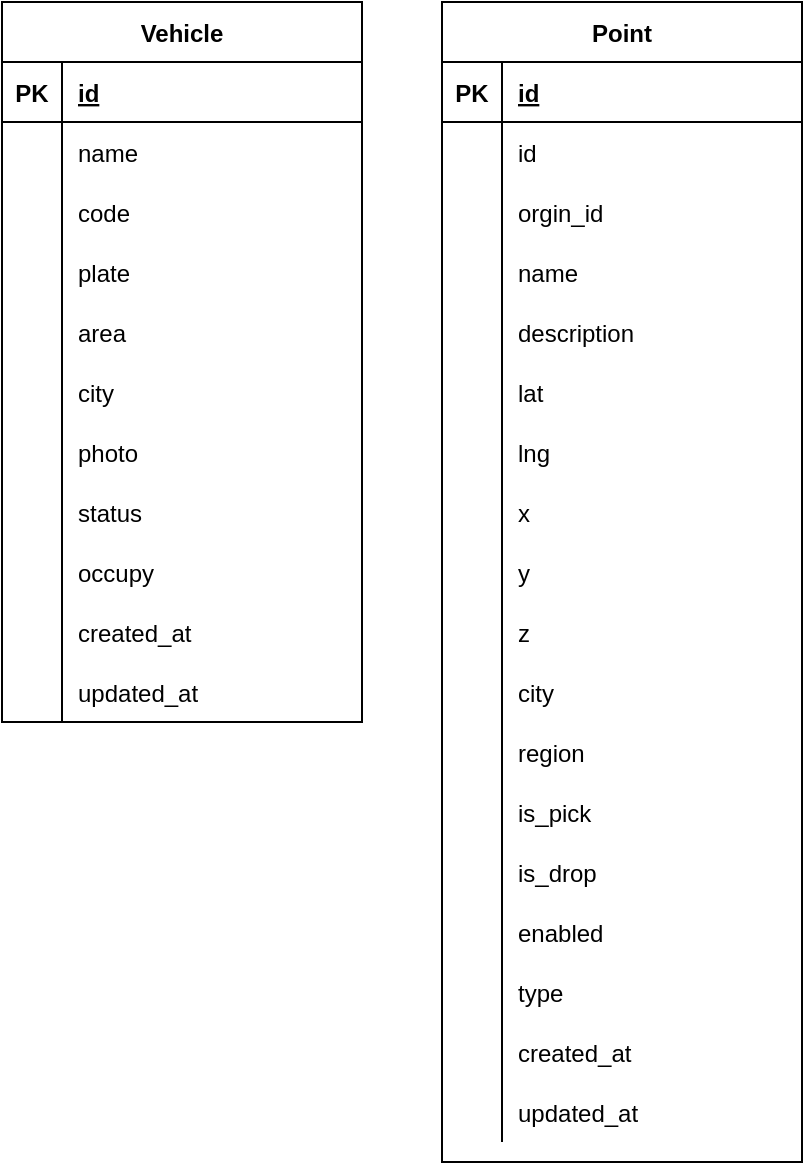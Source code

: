 <mxfile version="13.9.9" type="device"><diagram id="l6-A4_mXkFvyd_G12Gr5" name="Page-1"><mxGraphModel dx="1342" dy="805" grid="1" gridSize="10" guides="1" tooltips="1" connect="1" arrows="1" fold="1" page="1" pageScale="1" pageWidth="827" pageHeight="1169" math="0" shadow="0"><root><mxCell id="0"/><mxCell id="1" parent="0"/><mxCell id="lDXIzcax4NrUWh7Z8lVg-2" value="Vehicle" style="shape=table;startSize=30;container=1;collapsible=1;childLayout=tableLayout;fixedRows=1;rowLines=0;fontStyle=1;align=center;resizeLast=1;" vertex="1" parent="1"><mxGeometry x="300" y="40" width="180" height="360" as="geometry"/></mxCell><mxCell id="lDXIzcax4NrUWh7Z8lVg-3" value="" style="shape=partialRectangle;collapsible=0;dropTarget=0;pointerEvents=0;fillColor=none;top=0;left=0;bottom=1;right=0;points=[[0,0.5],[1,0.5]];portConstraint=eastwest;" vertex="1" parent="lDXIzcax4NrUWh7Z8lVg-2"><mxGeometry y="30" width="180" height="30" as="geometry"/></mxCell><mxCell id="lDXIzcax4NrUWh7Z8lVg-4" value="PK" style="shape=partialRectangle;connectable=0;fillColor=none;top=0;left=0;bottom=0;right=0;fontStyle=1;overflow=hidden;" vertex="1" parent="lDXIzcax4NrUWh7Z8lVg-3"><mxGeometry width="30" height="30" as="geometry"/></mxCell><mxCell id="lDXIzcax4NrUWh7Z8lVg-5" value="id" style="shape=partialRectangle;connectable=0;fillColor=none;top=0;left=0;bottom=0;right=0;align=left;spacingLeft=6;fontStyle=5;overflow=hidden;" vertex="1" parent="lDXIzcax4NrUWh7Z8lVg-3"><mxGeometry x="30" width="150" height="30" as="geometry"/></mxCell><mxCell id="lDXIzcax4NrUWh7Z8lVg-6" value="" style="shape=partialRectangle;collapsible=0;dropTarget=0;pointerEvents=0;fillColor=none;top=0;left=0;bottom=0;right=0;points=[[0,0.5],[1,0.5]];portConstraint=eastwest;" vertex="1" parent="lDXIzcax4NrUWh7Z8lVg-2"><mxGeometry y="60" width="180" height="30" as="geometry"/></mxCell><mxCell id="lDXIzcax4NrUWh7Z8lVg-7" value="" style="shape=partialRectangle;connectable=0;fillColor=none;top=0;left=0;bottom=0;right=0;editable=1;overflow=hidden;" vertex="1" parent="lDXIzcax4NrUWh7Z8lVg-6"><mxGeometry width="30" height="30" as="geometry"/></mxCell><mxCell id="lDXIzcax4NrUWh7Z8lVg-8" value="name" style="shape=partialRectangle;connectable=0;fillColor=none;top=0;left=0;bottom=0;right=0;align=left;spacingLeft=6;overflow=hidden;" vertex="1" parent="lDXIzcax4NrUWh7Z8lVg-6"><mxGeometry x="30" width="150" height="30" as="geometry"/></mxCell><mxCell id="lDXIzcax4NrUWh7Z8lVg-9" value="" style="shape=partialRectangle;collapsible=0;dropTarget=0;pointerEvents=0;fillColor=none;top=0;left=0;bottom=0;right=0;points=[[0,0.5],[1,0.5]];portConstraint=eastwest;" vertex="1" parent="lDXIzcax4NrUWh7Z8lVg-2"><mxGeometry y="90" width="180" height="30" as="geometry"/></mxCell><mxCell id="lDXIzcax4NrUWh7Z8lVg-10" value="" style="shape=partialRectangle;connectable=0;fillColor=none;top=0;left=0;bottom=0;right=0;editable=1;overflow=hidden;" vertex="1" parent="lDXIzcax4NrUWh7Z8lVg-9"><mxGeometry width="30" height="30" as="geometry"/></mxCell><mxCell id="lDXIzcax4NrUWh7Z8lVg-11" value="code" style="shape=partialRectangle;connectable=0;fillColor=none;top=0;left=0;bottom=0;right=0;align=left;spacingLeft=6;overflow=hidden;" vertex="1" parent="lDXIzcax4NrUWh7Z8lVg-9"><mxGeometry x="30" width="150" height="30" as="geometry"/></mxCell><mxCell id="lDXIzcax4NrUWh7Z8lVg-12" value="" style="shape=partialRectangle;collapsible=0;dropTarget=0;pointerEvents=0;fillColor=none;top=0;left=0;bottom=0;right=0;points=[[0,0.5],[1,0.5]];portConstraint=eastwest;" vertex="1" parent="lDXIzcax4NrUWh7Z8lVg-2"><mxGeometry y="120" width="180" height="30" as="geometry"/></mxCell><mxCell id="lDXIzcax4NrUWh7Z8lVg-13" value="" style="shape=partialRectangle;connectable=0;fillColor=none;top=0;left=0;bottom=0;right=0;editable=1;overflow=hidden;" vertex="1" parent="lDXIzcax4NrUWh7Z8lVg-12"><mxGeometry width="30" height="30" as="geometry"/></mxCell><mxCell id="lDXIzcax4NrUWh7Z8lVg-14" value="plate" style="shape=partialRectangle;connectable=0;fillColor=none;top=0;left=0;bottom=0;right=0;align=left;spacingLeft=6;overflow=hidden;" vertex="1" parent="lDXIzcax4NrUWh7Z8lVg-12"><mxGeometry x="30" width="150" height="30" as="geometry"/></mxCell><mxCell id="lDXIzcax4NrUWh7Z8lVg-20" value="" style="shape=partialRectangle;collapsible=0;dropTarget=0;pointerEvents=0;fillColor=none;top=0;left=0;bottom=0;right=0;points=[[0,0.5],[1,0.5]];portConstraint=eastwest;" vertex="1" parent="lDXIzcax4NrUWh7Z8lVg-2"><mxGeometry y="150" width="180" height="30" as="geometry"/></mxCell><mxCell id="lDXIzcax4NrUWh7Z8lVg-21" value="" style="shape=partialRectangle;connectable=0;fillColor=none;top=0;left=0;bottom=0;right=0;editable=1;overflow=hidden;" vertex="1" parent="lDXIzcax4NrUWh7Z8lVg-20"><mxGeometry width="30" height="30" as="geometry"/></mxCell><mxCell id="lDXIzcax4NrUWh7Z8lVg-22" value="area" style="shape=partialRectangle;connectable=0;fillColor=none;top=0;left=0;bottom=0;right=0;align=left;spacingLeft=6;overflow=hidden;" vertex="1" parent="lDXIzcax4NrUWh7Z8lVg-20"><mxGeometry x="30" width="150" height="30" as="geometry"/></mxCell><mxCell id="lDXIzcax4NrUWh7Z8lVg-46" value="" style="shape=partialRectangle;collapsible=0;dropTarget=0;pointerEvents=0;fillColor=none;top=0;left=0;bottom=0;right=0;points=[[0,0.5],[1,0.5]];portConstraint=eastwest;" vertex="1" parent="lDXIzcax4NrUWh7Z8lVg-2"><mxGeometry y="180" width="180" height="30" as="geometry"/></mxCell><mxCell id="lDXIzcax4NrUWh7Z8lVg-47" value="" style="shape=partialRectangle;connectable=0;fillColor=none;top=0;left=0;bottom=0;right=0;editable=1;overflow=hidden;" vertex="1" parent="lDXIzcax4NrUWh7Z8lVg-46"><mxGeometry width="30" height="30" as="geometry"/></mxCell><mxCell id="lDXIzcax4NrUWh7Z8lVg-48" value="city" style="shape=partialRectangle;connectable=0;fillColor=none;top=0;left=0;bottom=0;right=0;align=left;spacingLeft=6;overflow=hidden;" vertex="1" parent="lDXIzcax4NrUWh7Z8lVg-46"><mxGeometry x="30" width="150" height="30" as="geometry"/></mxCell><mxCell id="lDXIzcax4NrUWh7Z8lVg-61" value="" style="shape=partialRectangle;collapsible=0;dropTarget=0;pointerEvents=0;fillColor=none;top=0;left=0;bottom=0;right=0;points=[[0,0.5],[1,0.5]];portConstraint=eastwest;" vertex="1" parent="lDXIzcax4NrUWh7Z8lVg-2"><mxGeometry y="210" width="180" height="30" as="geometry"/></mxCell><mxCell id="lDXIzcax4NrUWh7Z8lVg-62" value="" style="shape=partialRectangle;connectable=0;fillColor=none;top=0;left=0;bottom=0;right=0;editable=1;overflow=hidden;" vertex="1" parent="lDXIzcax4NrUWh7Z8lVg-61"><mxGeometry width="30" height="30" as="geometry"/></mxCell><mxCell id="lDXIzcax4NrUWh7Z8lVg-63" value="photo" style="shape=partialRectangle;connectable=0;fillColor=none;top=0;left=0;bottom=0;right=0;align=left;spacingLeft=6;overflow=hidden;" vertex="1" parent="lDXIzcax4NrUWh7Z8lVg-61"><mxGeometry x="30" width="150" height="30" as="geometry"/></mxCell><mxCell id="lDXIzcax4NrUWh7Z8lVg-49" value="" style="shape=partialRectangle;collapsible=0;dropTarget=0;pointerEvents=0;fillColor=none;top=0;left=0;bottom=0;right=0;points=[[0,0.5],[1,0.5]];portConstraint=eastwest;" vertex="1" parent="lDXIzcax4NrUWh7Z8lVg-2"><mxGeometry y="240" width="180" height="30" as="geometry"/></mxCell><mxCell id="lDXIzcax4NrUWh7Z8lVg-50" value="" style="shape=partialRectangle;connectable=0;fillColor=none;top=0;left=0;bottom=0;right=0;editable=1;overflow=hidden;" vertex="1" parent="lDXIzcax4NrUWh7Z8lVg-49"><mxGeometry width="30" height="30" as="geometry"/></mxCell><mxCell id="lDXIzcax4NrUWh7Z8lVg-51" value="status" style="shape=partialRectangle;connectable=0;fillColor=none;top=0;left=0;bottom=0;right=0;align=left;spacingLeft=6;overflow=hidden;" vertex="1" parent="lDXIzcax4NrUWh7Z8lVg-49"><mxGeometry x="30" width="150" height="30" as="geometry"/></mxCell><mxCell id="lDXIzcax4NrUWh7Z8lVg-52" value="" style="shape=partialRectangle;collapsible=0;dropTarget=0;pointerEvents=0;fillColor=none;top=0;left=0;bottom=0;right=0;points=[[0,0.5],[1,0.5]];portConstraint=eastwest;" vertex="1" parent="lDXIzcax4NrUWh7Z8lVg-2"><mxGeometry y="270" width="180" height="30" as="geometry"/></mxCell><mxCell id="lDXIzcax4NrUWh7Z8lVg-53" value="" style="shape=partialRectangle;connectable=0;fillColor=none;top=0;left=0;bottom=0;right=0;editable=1;overflow=hidden;" vertex="1" parent="lDXIzcax4NrUWh7Z8lVg-52"><mxGeometry width="30" height="30" as="geometry"/></mxCell><mxCell id="lDXIzcax4NrUWh7Z8lVg-54" value="occupy" style="shape=partialRectangle;connectable=0;fillColor=none;top=0;left=0;bottom=0;right=0;align=left;spacingLeft=6;overflow=hidden;" vertex="1" parent="lDXIzcax4NrUWh7Z8lVg-52"><mxGeometry x="30" width="150" height="30" as="geometry"/></mxCell><mxCell id="lDXIzcax4NrUWh7Z8lVg-55" value="" style="shape=partialRectangle;collapsible=0;dropTarget=0;pointerEvents=0;fillColor=none;top=0;left=0;bottom=0;right=0;points=[[0,0.5],[1,0.5]];portConstraint=eastwest;" vertex="1" parent="lDXIzcax4NrUWh7Z8lVg-2"><mxGeometry y="300" width="180" height="30" as="geometry"/></mxCell><mxCell id="lDXIzcax4NrUWh7Z8lVg-56" value="" style="shape=partialRectangle;connectable=0;fillColor=none;top=0;left=0;bottom=0;right=0;editable=1;overflow=hidden;" vertex="1" parent="lDXIzcax4NrUWh7Z8lVg-55"><mxGeometry width="30" height="30" as="geometry"/></mxCell><mxCell id="lDXIzcax4NrUWh7Z8lVg-57" value="created_at" style="shape=partialRectangle;connectable=0;fillColor=none;top=0;left=0;bottom=0;right=0;align=left;spacingLeft=6;overflow=hidden;" vertex="1" parent="lDXIzcax4NrUWh7Z8lVg-55"><mxGeometry x="30" width="150" height="30" as="geometry"/></mxCell><mxCell id="lDXIzcax4NrUWh7Z8lVg-58" value="" style="shape=partialRectangle;collapsible=0;dropTarget=0;pointerEvents=0;fillColor=none;top=0;left=0;bottom=0;right=0;points=[[0,0.5],[1,0.5]];portConstraint=eastwest;" vertex="1" parent="lDXIzcax4NrUWh7Z8lVg-2"><mxGeometry y="330" width="180" height="30" as="geometry"/></mxCell><mxCell id="lDXIzcax4NrUWh7Z8lVg-59" value="" style="shape=partialRectangle;connectable=0;fillColor=none;top=0;left=0;bottom=0;right=0;editable=1;overflow=hidden;" vertex="1" parent="lDXIzcax4NrUWh7Z8lVg-58"><mxGeometry width="30" height="30" as="geometry"/></mxCell><mxCell id="lDXIzcax4NrUWh7Z8lVg-60" value="updated_at" style="shape=partialRectangle;connectable=0;fillColor=none;top=0;left=0;bottom=0;right=0;align=left;spacingLeft=6;overflow=hidden;" vertex="1" parent="lDXIzcax4NrUWh7Z8lVg-58"><mxGeometry x="30" width="150" height="30" as="geometry"/></mxCell><mxCell id="lDXIzcax4NrUWh7Z8lVg-64" value="Point" style="shape=table;startSize=30;container=1;collapsible=1;childLayout=tableLayout;fixedRows=1;rowLines=0;fontStyle=1;align=center;resizeLast=1;" vertex="1" parent="1"><mxGeometry x="520" y="40" width="180" height="580" as="geometry"/></mxCell><mxCell id="lDXIzcax4NrUWh7Z8lVg-65" value="" style="shape=partialRectangle;collapsible=0;dropTarget=0;pointerEvents=0;fillColor=none;top=0;left=0;bottom=1;right=0;points=[[0,0.5],[1,0.5]];portConstraint=eastwest;" vertex="1" parent="lDXIzcax4NrUWh7Z8lVg-64"><mxGeometry y="30" width="180" height="30" as="geometry"/></mxCell><mxCell id="lDXIzcax4NrUWh7Z8lVg-66" value="PK" style="shape=partialRectangle;connectable=0;fillColor=none;top=0;left=0;bottom=0;right=0;fontStyle=1;overflow=hidden;" vertex="1" parent="lDXIzcax4NrUWh7Z8lVg-65"><mxGeometry width="30" height="30" as="geometry"/></mxCell><mxCell id="lDXIzcax4NrUWh7Z8lVg-67" value="id" style="shape=partialRectangle;connectable=0;fillColor=none;top=0;left=0;bottom=0;right=0;align=left;spacingLeft=6;fontStyle=5;overflow=hidden;" vertex="1" parent="lDXIzcax4NrUWh7Z8lVg-65"><mxGeometry x="30" width="150" height="30" as="geometry"/></mxCell><mxCell id="lDXIzcax4NrUWh7Z8lVg-68" value="" style="shape=partialRectangle;collapsible=0;dropTarget=0;pointerEvents=0;fillColor=none;top=0;left=0;bottom=0;right=0;points=[[0,0.5],[1,0.5]];portConstraint=eastwest;" vertex="1" parent="lDXIzcax4NrUWh7Z8lVg-64"><mxGeometry y="60" width="180" height="30" as="geometry"/></mxCell><mxCell id="lDXIzcax4NrUWh7Z8lVg-69" value="" style="shape=partialRectangle;connectable=0;fillColor=none;top=0;left=0;bottom=0;right=0;editable=1;overflow=hidden;" vertex="1" parent="lDXIzcax4NrUWh7Z8lVg-68"><mxGeometry width="30" height="30" as="geometry"/></mxCell><mxCell id="lDXIzcax4NrUWh7Z8lVg-70" value="id" style="shape=partialRectangle;connectable=0;fillColor=none;top=0;left=0;bottom=0;right=0;align=left;spacingLeft=6;overflow=hidden;" vertex="1" parent="lDXIzcax4NrUWh7Z8lVg-68"><mxGeometry x="30" width="150" height="30" as="geometry"/></mxCell><mxCell id="lDXIzcax4NrUWh7Z8lVg-107" value="" style="shape=partialRectangle;collapsible=0;dropTarget=0;pointerEvents=0;fillColor=none;top=0;left=0;bottom=0;right=0;points=[[0,0.5],[1,0.5]];portConstraint=eastwest;" vertex="1" parent="lDXIzcax4NrUWh7Z8lVg-64"><mxGeometry y="90" width="180" height="30" as="geometry"/></mxCell><mxCell id="lDXIzcax4NrUWh7Z8lVg-108" value="" style="shape=partialRectangle;connectable=0;fillColor=none;top=0;left=0;bottom=0;right=0;editable=1;overflow=hidden;" vertex="1" parent="lDXIzcax4NrUWh7Z8lVg-107"><mxGeometry width="30" height="30" as="geometry"/></mxCell><mxCell id="lDXIzcax4NrUWh7Z8lVg-109" value="orgin_id" style="shape=partialRectangle;connectable=0;fillColor=none;top=0;left=0;bottom=0;right=0;align=left;spacingLeft=6;overflow=hidden;" vertex="1" parent="lDXIzcax4NrUWh7Z8lVg-107"><mxGeometry x="30" width="150" height="30" as="geometry"/></mxCell><mxCell id="lDXIzcax4NrUWh7Z8lVg-71" value="" style="shape=partialRectangle;collapsible=0;dropTarget=0;pointerEvents=0;fillColor=none;top=0;left=0;bottom=0;right=0;points=[[0,0.5],[1,0.5]];portConstraint=eastwest;" vertex="1" parent="lDXIzcax4NrUWh7Z8lVg-64"><mxGeometry y="120" width="180" height="30" as="geometry"/></mxCell><mxCell id="lDXIzcax4NrUWh7Z8lVg-72" value="" style="shape=partialRectangle;connectable=0;fillColor=none;top=0;left=0;bottom=0;right=0;editable=1;overflow=hidden;" vertex="1" parent="lDXIzcax4NrUWh7Z8lVg-71"><mxGeometry width="30" height="30" as="geometry"/></mxCell><mxCell id="lDXIzcax4NrUWh7Z8lVg-73" value="name" style="shape=partialRectangle;connectable=0;fillColor=none;top=0;left=0;bottom=0;right=0;align=left;spacingLeft=6;overflow=hidden;" vertex="1" parent="lDXIzcax4NrUWh7Z8lVg-71"><mxGeometry x="30" width="150" height="30" as="geometry"/></mxCell><mxCell id="lDXIzcax4NrUWh7Z8lVg-74" value="" style="shape=partialRectangle;collapsible=0;dropTarget=0;pointerEvents=0;fillColor=none;top=0;left=0;bottom=0;right=0;points=[[0,0.5],[1,0.5]];portConstraint=eastwest;" vertex="1" parent="lDXIzcax4NrUWh7Z8lVg-64"><mxGeometry y="150" width="180" height="30" as="geometry"/></mxCell><mxCell id="lDXIzcax4NrUWh7Z8lVg-75" value="" style="shape=partialRectangle;connectable=0;fillColor=none;top=0;left=0;bottom=0;right=0;editable=1;overflow=hidden;" vertex="1" parent="lDXIzcax4NrUWh7Z8lVg-74"><mxGeometry width="30" height="30" as="geometry"/></mxCell><mxCell id="lDXIzcax4NrUWh7Z8lVg-76" value="description" style="shape=partialRectangle;connectable=0;fillColor=none;top=0;left=0;bottom=0;right=0;align=left;spacingLeft=6;overflow=hidden;" vertex="1" parent="lDXIzcax4NrUWh7Z8lVg-74"><mxGeometry x="30" width="150" height="30" as="geometry"/></mxCell><mxCell id="lDXIzcax4NrUWh7Z8lVg-77" value="" style="shape=partialRectangle;collapsible=0;dropTarget=0;pointerEvents=0;fillColor=none;top=0;left=0;bottom=0;right=0;points=[[0,0.5],[1,0.5]];portConstraint=eastwest;" vertex="1" parent="lDXIzcax4NrUWh7Z8lVg-64"><mxGeometry y="180" width="180" height="30" as="geometry"/></mxCell><mxCell id="lDXIzcax4NrUWh7Z8lVg-78" value="" style="shape=partialRectangle;connectable=0;fillColor=none;top=0;left=0;bottom=0;right=0;editable=1;overflow=hidden;" vertex="1" parent="lDXIzcax4NrUWh7Z8lVg-77"><mxGeometry width="30" height="30" as="geometry"/></mxCell><mxCell id="lDXIzcax4NrUWh7Z8lVg-79" value="lat" style="shape=partialRectangle;connectable=0;fillColor=none;top=0;left=0;bottom=0;right=0;align=left;spacingLeft=6;overflow=hidden;" vertex="1" parent="lDXIzcax4NrUWh7Z8lVg-77"><mxGeometry x="30" width="150" height="30" as="geometry"/></mxCell><mxCell id="lDXIzcax4NrUWh7Z8lVg-80" value="" style="shape=partialRectangle;collapsible=0;dropTarget=0;pointerEvents=0;fillColor=none;top=0;left=0;bottom=0;right=0;points=[[0,0.5],[1,0.5]];portConstraint=eastwest;" vertex="1" parent="lDXIzcax4NrUWh7Z8lVg-64"><mxGeometry y="210" width="180" height="30" as="geometry"/></mxCell><mxCell id="lDXIzcax4NrUWh7Z8lVg-81" value="" style="shape=partialRectangle;connectable=0;fillColor=none;top=0;left=0;bottom=0;right=0;editable=1;overflow=hidden;" vertex="1" parent="lDXIzcax4NrUWh7Z8lVg-80"><mxGeometry width="30" height="30" as="geometry"/></mxCell><mxCell id="lDXIzcax4NrUWh7Z8lVg-82" value="lng" style="shape=partialRectangle;connectable=0;fillColor=none;top=0;left=0;bottom=0;right=0;align=left;spacingLeft=6;overflow=hidden;" vertex="1" parent="lDXIzcax4NrUWh7Z8lVg-80"><mxGeometry x="30" width="150" height="30" as="geometry"/></mxCell><mxCell id="lDXIzcax4NrUWh7Z8lVg-83" value="" style="shape=partialRectangle;collapsible=0;dropTarget=0;pointerEvents=0;fillColor=none;top=0;left=0;bottom=0;right=0;points=[[0,0.5],[1,0.5]];portConstraint=eastwest;" vertex="1" parent="lDXIzcax4NrUWh7Z8lVg-64"><mxGeometry y="240" width="180" height="30" as="geometry"/></mxCell><mxCell id="lDXIzcax4NrUWh7Z8lVg-84" value="" style="shape=partialRectangle;connectable=0;fillColor=none;top=0;left=0;bottom=0;right=0;editable=1;overflow=hidden;" vertex="1" parent="lDXIzcax4NrUWh7Z8lVg-83"><mxGeometry width="30" height="30" as="geometry"/></mxCell><mxCell id="lDXIzcax4NrUWh7Z8lVg-85" value="x" style="shape=partialRectangle;connectable=0;fillColor=none;top=0;left=0;bottom=0;right=0;align=left;spacingLeft=6;overflow=hidden;" vertex="1" parent="lDXIzcax4NrUWh7Z8lVg-83"><mxGeometry x="30" width="150" height="30" as="geometry"/></mxCell><mxCell id="lDXIzcax4NrUWh7Z8lVg-86" value="" style="shape=partialRectangle;collapsible=0;dropTarget=0;pointerEvents=0;fillColor=none;top=0;left=0;bottom=0;right=0;points=[[0,0.5],[1,0.5]];portConstraint=eastwest;" vertex="1" parent="lDXIzcax4NrUWh7Z8lVg-64"><mxGeometry y="270" width="180" height="30" as="geometry"/></mxCell><mxCell id="lDXIzcax4NrUWh7Z8lVg-87" value="" style="shape=partialRectangle;connectable=0;fillColor=none;top=0;left=0;bottom=0;right=0;editable=1;overflow=hidden;" vertex="1" parent="lDXIzcax4NrUWh7Z8lVg-86"><mxGeometry width="30" height="30" as="geometry"/></mxCell><mxCell id="lDXIzcax4NrUWh7Z8lVg-88" value="y" style="shape=partialRectangle;connectable=0;fillColor=none;top=0;left=0;bottom=0;right=0;align=left;spacingLeft=6;overflow=hidden;" vertex="1" parent="lDXIzcax4NrUWh7Z8lVg-86"><mxGeometry x="30" width="150" height="30" as="geometry"/></mxCell><mxCell id="lDXIzcax4NrUWh7Z8lVg-89" value="" style="shape=partialRectangle;collapsible=0;dropTarget=0;pointerEvents=0;fillColor=none;top=0;left=0;bottom=0;right=0;points=[[0,0.5],[1,0.5]];portConstraint=eastwest;" vertex="1" parent="lDXIzcax4NrUWh7Z8lVg-64"><mxGeometry y="300" width="180" height="30" as="geometry"/></mxCell><mxCell id="lDXIzcax4NrUWh7Z8lVg-90" value="" style="shape=partialRectangle;connectable=0;fillColor=none;top=0;left=0;bottom=0;right=0;editable=1;overflow=hidden;" vertex="1" parent="lDXIzcax4NrUWh7Z8lVg-89"><mxGeometry width="30" height="30" as="geometry"/></mxCell><mxCell id="lDXIzcax4NrUWh7Z8lVg-91" value="z" style="shape=partialRectangle;connectable=0;fillColor=none;top=0;left=0;bottom=0;right=0;align=left;spacingLeft=6;overflow=hidden;" vertex="1" parent="lDXIzcax4NrUWh7Z8lVg-89"><mxGeometry x="30" width="150" height="30" as="geometry"/></mxCell><mxCell id="lDXIzcax4NrUWh7Z8lVg-92" value="" style="shape=partialRectangle;collapsible=0;dropTarget=0;pointerEvents=0;fillColor=none;top=0;left=0;bottom=0;right=0;points=[[0,0.5],[1,0.5]];portConstraint=eastwest;" vertex="1" parent="lDXIzcax4NrUWh7Z8lVg-64"><mxGeometry y="330" width="180" height="30" as="geometry"/></mxCell><mxCell id="lDXIzcax4NrUWh7Z8lVg-93" value="" style="shape=partialRectangle;connectable=0;fillColor=none;top=0;left=0;bottom=0;right=0;editable=1;overflow=hidden;" vertex="1" parent="lDXIzcax4NrUWh7Z8lVg-92"><mxGeometry width="30" height="30" as="geometry"/></mxCell><mxCell id="lDXIzcax4NrUWh7Z8lVg-94" value="city" style="shape=partialRectangle;connectable=0;fillColor=none;top=0;left=0;bottom=0;right=0;align=left;spacingLeft=6;overflow=hidden;" vertex="1" parent="lDXIzcax4NrUWh7Z8lVg-92"><mxGeometry x="30" width="150" height="30" as="geometry"/></mxCell><mxCell id="lDXIzcax4NrUWh7Z8lVg-95" value="" style="shape=partialRectangle;collapsible=0;dropTarget=0;pointerEvents=0;fillColor=none;top=0;left=0;bottom=0;right=0;points=[[0,0.5],[1,0.5]];portConstraint=eastwest;" vertex="1" parent="lDXIzcax4NrUWh7Z8lVg-64"><mxGeometry y="360" width="180" height="30" as="geometry"/></mxCell><mxCell id="lDXIzcax4NrUWh7Z8lVg-96" value="" style="shape=partialRectangle;connectable=0;fillColor=none;top=0;left=0;bottom=0;right=0;editable=1;overflow=hidden;" vertex="1" parent="lDXIzcax4NrUWh7Z8lVg-95"><mxGeometry width="30" height="30" as="geometry"/></mxCell><mxCell id="lDXIzcax4NrUWh7Z8lVg-97" value="region" style="shape=partialRectangle;connectable=0;fillColor=none;top=0;left=0;bottom=0;right=0;align=left;spacingLeft=6;overflow=hidden;" vertex="1" parent="lDXIzcax4NrUWh7Z8lVg-95"><mxGeometry x="30" width="150" height="30" as="geometry"/></mxCell><mxCell id="lDXIzcax4NrUWh7Z8lVg-116" value="" style="shape=partialRectangle;collapsible=0;dropTarget=0;pointerEvents=0;fillColor=none;top=0;left=0;bottom=0;right=0;points=[[0,0.5],[1,0.5]];portConstraint=eastwest;" vertex="1" parent="lDXIzcax4NrUWh7Z8lVg-64"><mxGeometry y="390" width="180" height="30" as="geometry"/></mxCell><mxCell id="lDXIzcax4NrUWh7Z8lVg-117" value="" style="shape=partialRectangle;connectable=0;fillColor=none;top=0;left=0;bottom=0;right=0;editable=1;overflow=hidden;" vertex="1" parent="lDXIzcax4NrUWh7Z8lVg-116"><mxGeometry width="30" height="30" as="geometry"/></mxCell><mxCell id="lDXIzcax4NrUWh7Z8lVg-118" value="is_pick" style="shape=partialRectangle;connectable=0;fillColor=none;top=0;left=0;bottom=0;right=0;align=left;spacingLeft=6;overflow=hidden;" vertex="1" parent="lDXIzcax4NrUWh7Z8lVg-116"><mxGeometry x="30" width="150" height="30" as="geometry"/></mxCell><mxCell id="lDXIzcax4NrUWh7Z8lVg-119" value="" style="shape=partialRectangle;collapsible=0;dropTarget=0;pointerEvents=0;fillColor=none;top=0;left=0;bottom=0;right=0;points=[[0,0.5],[1,0.5]];portConstraint=eastwest;" vertex="1" parent="lDXIzcax4NrUWh7Z8lVg-64"><mxGeometry y="420" width="180" height="30" as="geometry"/></mxCell><mxCell id="lDXIzcax4NrUWh7Z8lVg-120" value="" style="shape=partialRectangle;connectable=0;fillColor=none;top=0;left=0;bottom=0;right=0;editable=1;overflow=hidden;" vertex="1" parent="lDXIzcax4NrUWh7Z8lVg-119"><mxGeometry width="30" height="30" as="geometry"/></mxCell><mxCell id="lDXIzcax4NrUWh7Z8lVg-121" value="is_drop" style="shape=partialRectangle;connectable=0;fillColor=none;top=0;left=0;bottom=0;right=0;align=left;spacingLeft=6;overflow=hidden;" vertex="1" parent="lDXIzcax4NrUWh7Z8lVg-119"><mxGeometry x="30" width="150" height="30" as="geometry"/></mxCell><mxCell id="lDXIzcax4NrUWh7Z8lVg-122" value="" style="shape=partialRectangle;collapsible=0;dropTarget=0;pointerEvents=0;fillColor=none;top=0;left=0;bottom=0;right=0;points=[[0,0.5],[1,0.5]];portConstraint=eastwest;" vertex="1" parent="lDXIzcax4NrUWh7Z8lVg-64"><mxGeometry y="450" width="180" height="30" as="geometry"/></mxCell><mxCell id="lDXIzcax4NrUWh7Z8lVg-123" value="" style="shape=partialRectangle;connectable=0;fillColor=none;top=0;left=0;bottom=0;right=0;editable=1;overflow=hidden;" vertex="1" parent="lDXIzcax4NrUWh7Z8lVg-122"><mxGeometry width="30" height="30" as="geometry"/></mxCell><mxCell id="lDXIzcax4NrUWh7Z8lVg-124" value="enabled" style="shape=partialRectangle;connectable=0;fillColor=none;top=0;left=0;bottom=0;right=0;align=left;spacingLeft=6;overflow=hidden;" vertex="1" parent="lDXIzcax4NrUWh7Z8lVg-122"><mxGeometry x="30" width="150" height="30" as="geometry"/></mxCell><mxCell id="lDXIzcax4NrUWh7Z8lVg-125" value="" style="shape=partialRectangle;collapsible=0;dropTarget=0;pointerEvents=0;fillColor=none;top=0;left=0;bottom=0;right=0;points=[[0,0.5],[1,0.5]];portConstraint=eastwest;" vertex="1" parent="lDXIzcax4NrUWh7Z8lVg-64"><mxGeometry y="480" width="180" height="30" as="geometry"/></mxCell><mxCell id="lDXIzcax4NrUWh7Z8lVg-126" value="" style="shape=partialRectangle;connectable=0;fillColor=none;top=0;left=0;bottom=0;right=0;editable=1;overflow=hidden;" vertex="1" parent="lDXIzcax4NrUWh7Z8lVg-125"><mxGeometry width="30" height="30" as="geometry"/></mxCell><mxCell id="lDXIzcax4NrUWh7Z8lVg-127" value="type" style="shape=partialRectangle;connectable=0;fillColor=none;top=0;left=0;bottom=0;right=0;align=left;spacingLeft=6;overflow=hidden;" vertex="1" parent="lDXIzcax4NrUWh7Z8lVg-125"><mxGeometry x="30" width="150" height="30" as="geometry"/></mxCell><mxCell id="lDXIzcax4NrUWh7Z8lVg-98" value="" style="shape=partialRectangle;collapsible=0;dropTarget=0;pointerEvents=0;fillColor=none;top=0;left=0;bottom=0;right=0;points=[[0,0.5],[1,0.5]];portConstraint=eastwest;" vertex="1" parent="lDXIzcax4NrUWh7Z8lVg-64"><mxGeometry y="510" width="180" height="30" as="geometry"/></mxCell><mxCell id="lDXIzcax4NrUWh7Z8lVg-99" value="" style="shape=partialRectangle;connectable=0;fillColor=none;top=0;left=0;bottom=0;right=0;editable=1;overflow=hidden;" vertex="1" parent="lDXIzcax4NrUWh7Z8lVg-98"><mxGeometry width="30" height="30" as="geometry"/></mxCell><mxCell id="lDXIzcax4NrUWh7Z8lVg-100" value="created_at" style="shape=partialRectangle;connectable=0;fillColor=none;top=0;left=0;bottom=0;right=0;align=left;spacingLeft=6;overflow=hidden;" vertex="1" parent="lDXIzcax4NrUWh7Z8lVg-98"><mxGeometry x="30" width="150" height="30" as="geometry"/></mxCell><mxCell id="lDXIzcax4NrUWh7Z8lVg-101" value="" style="shape=partialRectangle;collapsible=0;dropTarget=0;pointerEvents=0;fillColor=none;top=0;left=0;bottom=0;right=0;points=[[0,0.5],[1,0.5]];portConstraint=eastwest;" vertex="1" parent="lDXIzcax4NrUWh7Z8lVg-64"><mxGeometry y="540" width="180" height="30" as="geometry"/></mxCell><mxCell id="lDXIzcax4NrUWh7Z8lVg-102" value="" style="shape=partialRectangle;connectable=0;fillColor=none;top=0;left=0;bottom=0;right=0;editable=1;overflow=hidden;" vertex="1" parent="lDXIzcax4NrUWh7Z8lVg-101"><mxGeometry width="30" height="30" as="geometry"/></mxCell><mxCell id="lDXIzcax4NrUWh7Z8lVg-103" value="updated_at" style="shape=partialRectangle;connectable=0;fillColor=none;top=0;left=0;bottom=0;right=0;align=left;spacingLeft=6;overflow=hidden;" vertex="1" parent="lDXIzcax4NrUWh7Z8lVg-101"><mxGeometry x="30" width="150" height="30" as="geometry"/></mxCell></root></mxGraphModel></diagram></mxfile>